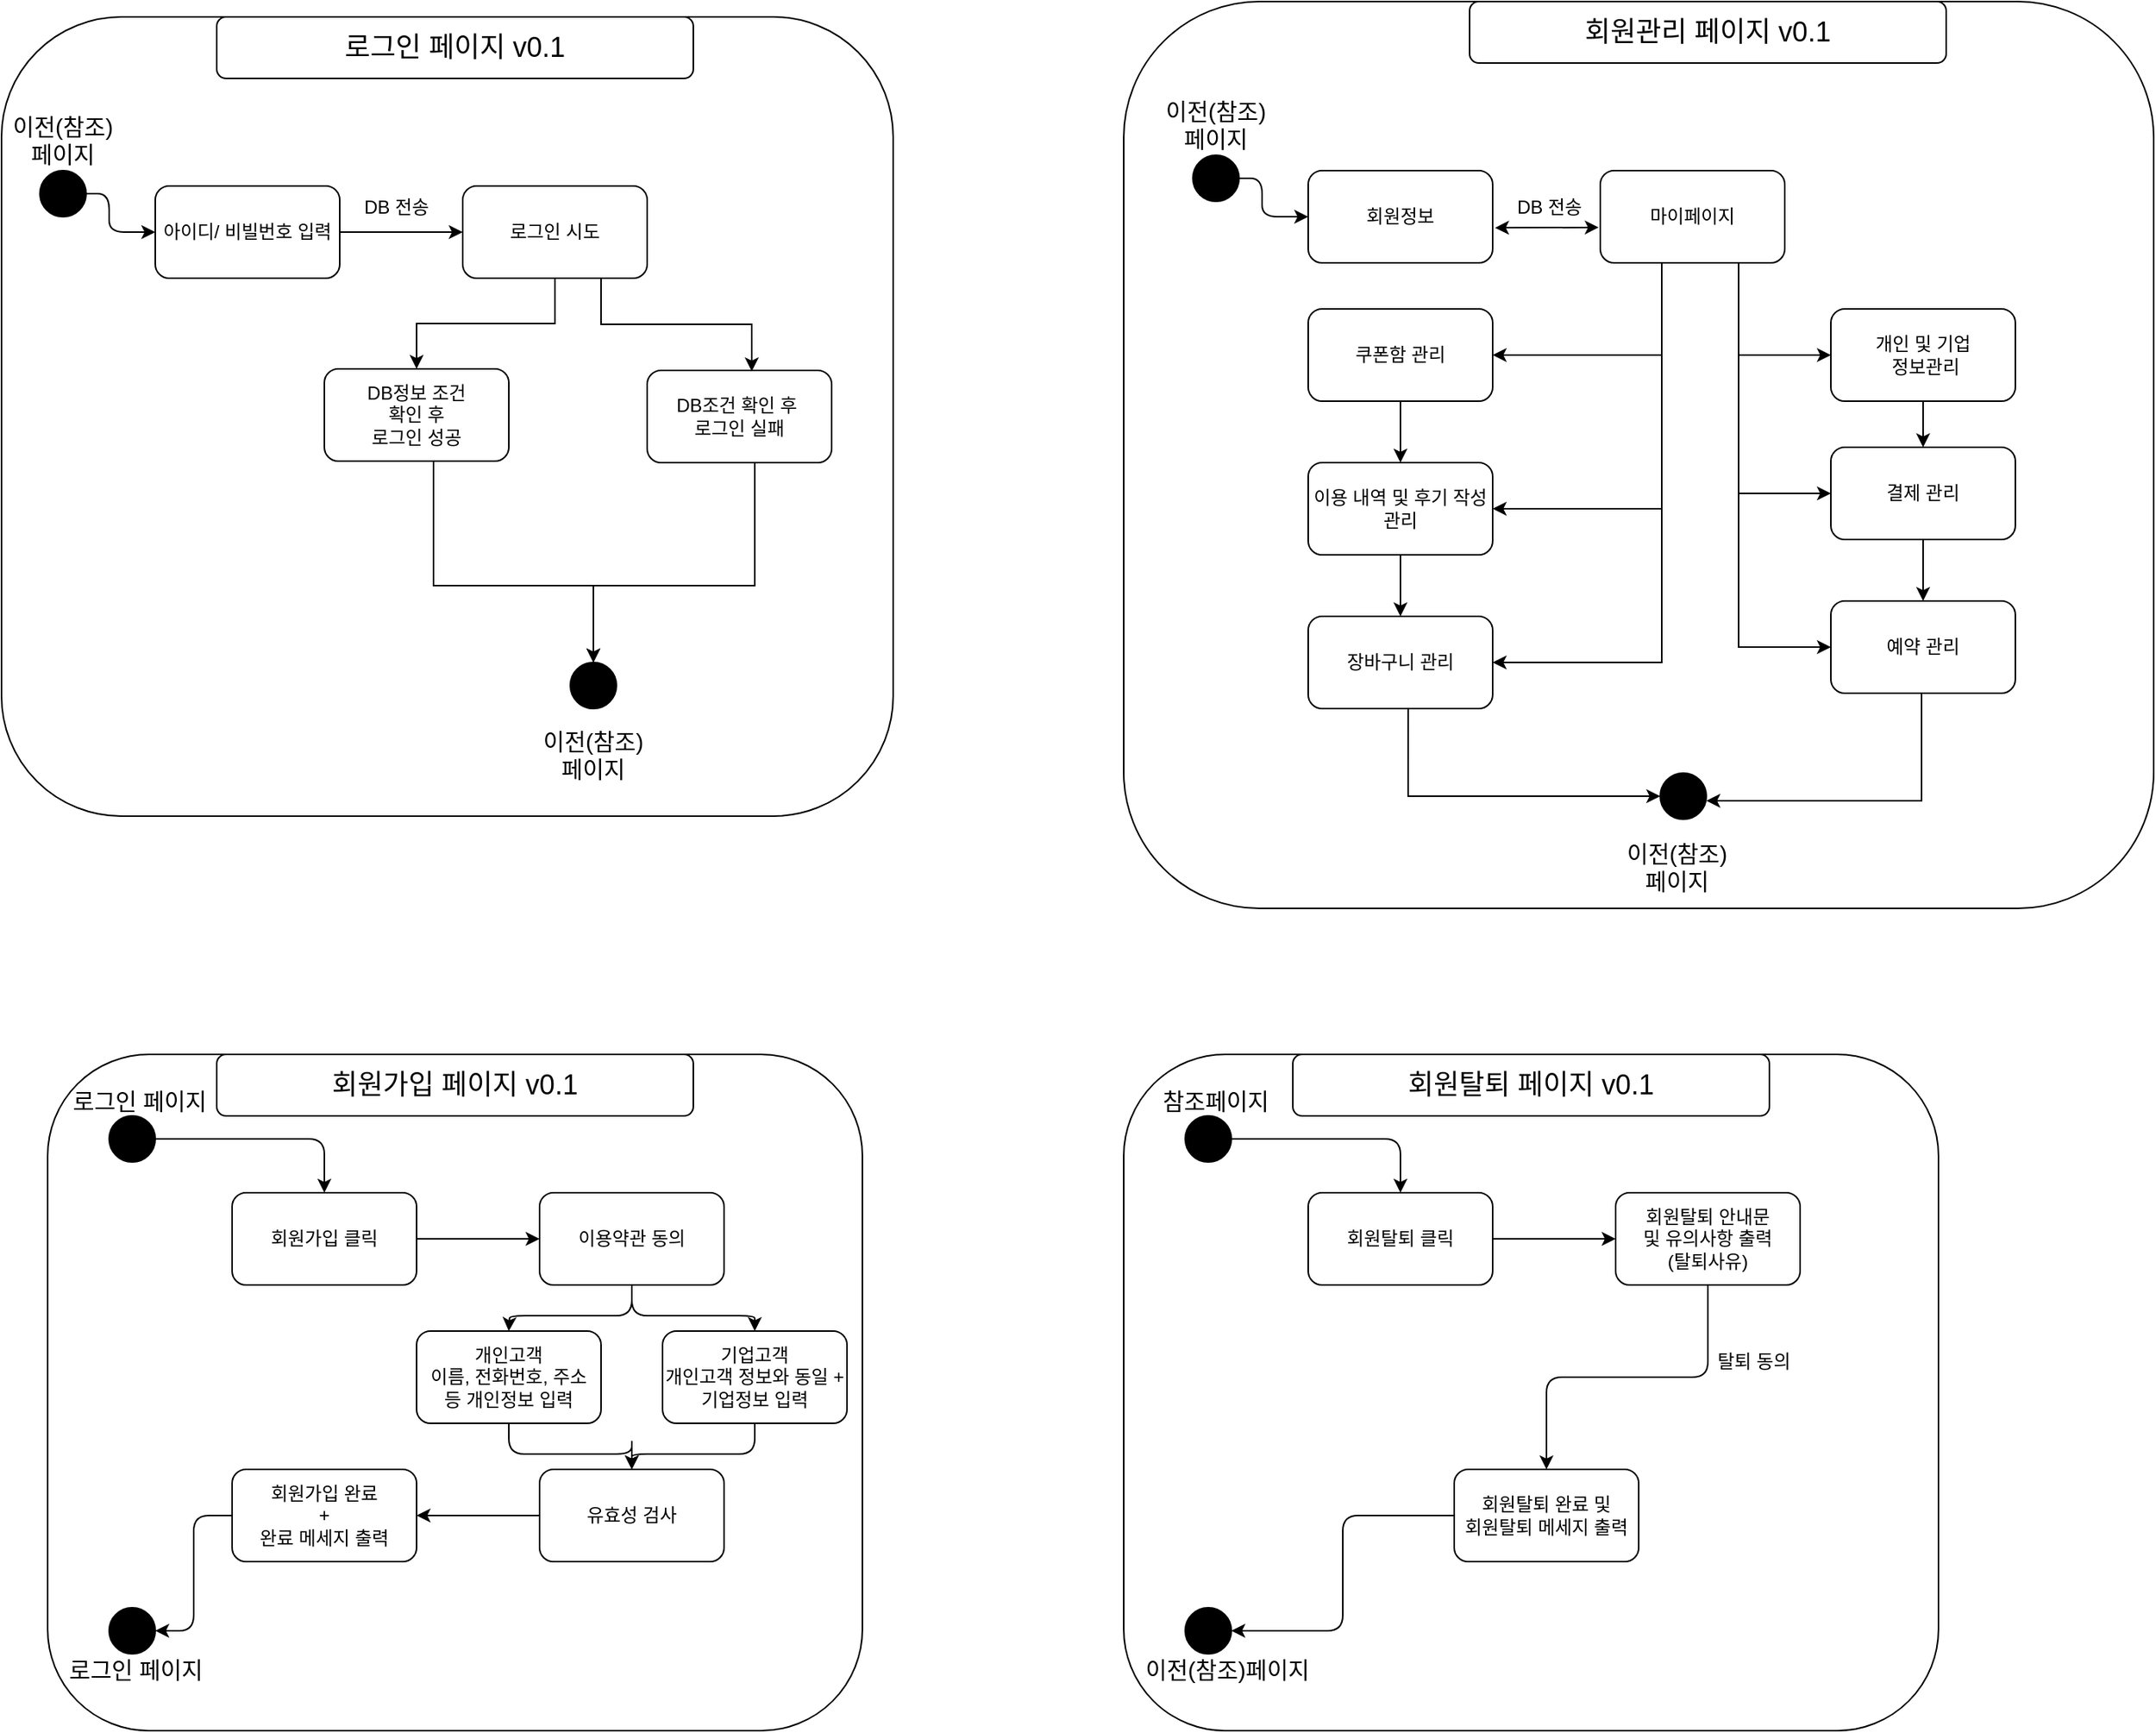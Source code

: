 <mxfile version="14.7.0" type="device"><diagram id="prtHgNgQTEPvFCAcTncT" name="Page-1"><mxGraphModel dx="1422" dy="794" grid="1" gridSize="10" guides="1" tooltips="1" connect="1" arrows="1" fold="1" page="1" pageScale="1" pageWidth="827" pageHeight="1169" math="0" shadow="0"><root><mxCell id="0"/><mxCell id="1" parent="0"/><mxCell id="Vm51hOt__rkrwcAjc-j6-22" value="" style="whiteSpace=wrap;html=1;rounded=1;" parent="1" vertex="1"><mxGeometry x="165" y="705" width="530" height="440" as="geometry"/></mxCell><mxCell id="Vm51hOt__rkrwcAjc-j6-23" value="" style="edgeStyle=orthogonalEdgeStyle;orthogonalLoop=1;jettySize=auto;html=1;" parent="1" source="Vm51hOt__rkrwcAjc-j6-24" target="Vm51hOt__rkrwcAjc-j6-27" edge="1"><mxGeometry relative="1" as="geometry"/></mxCell><mxCell id="Vm51hOt__rkrwcAjc-j6-24" value="" style="ellipse;whiteSpace=wrap;html=1;aspect=fixed;rounded=1;fillColor=#000000;" parent="1" vertex="1"><mxGeometry x="205" y="745" width="30" height="30" as="geometry"/></mxCell><mxCell id="Vm51hOt__rkrwcAjc-j6-25" value="&lt;span style=&quot;font-size: 15px&quot;&gt;로그인 페이지&lt;/span&gt;" style="text;html=1;strokeColor=none;fillColor=none;align=center;verticalAlign=middle;whiteSpace=wrap;rounded=1;" parent="1" vertex="1"><mxGeometry x="155" y="725" width="140" height="20" as="geometry"/></mxCell><mxCell id="Vm51hOt__rkrwcAjc-j6-26" value="" style="edgeStyle=orthogonalEdgeStyle;orthogonalLoop=1;jettySize=auto;html=1;" parent="1" source="Vm51hOt__rkrwcAjc-j6-27" target="Vm51hOt__rkrwcAjc-j6-29" edge="1"><mxGeometry relative="1" as="geometry"/></mxCell><mxCell id="Vm51hOt__rkrwcAjc-j6-27" value="회원가입 클릭" style="whiteSpace=wrap;html=1;rounded=1;" parent="1" vertex="1"><mxGeometry x="285" y="795" width="120" height="60" as="geometry"/></mxCell><mxCell id="Vm51hOt__rkrwcAjc-j6-42" value="" style="edgeStyle=orthogonalEdgeStyle;orthogonalLoop=1;jettySize=auto;html=1;exitX=0.5;exitY=1;exitDx=0;exitDy=0;" parent="1" source="Vm51hOt__rkrwcAjc-j6-29" edge="1"><mxGeometry relative="1" as="geometry"><mxPoint x="465" y="885" as="targetPoint"/><Array as="points"/></mxGeometry></mxCell><mxCell id="Vm51hOt__rkrwcAjc-j6-29" value="이용약관 동의" style="whiteSpace=wrap;html=1;rounded=1;" parent="1" vertex="1"><mxGeometry x="485" y="795" width="120" height="60" as="geometry"/></mxCell><mxCell id="Vm51hOt__rkrwcAjc-j6-38" value="" style="ellipse;whiteSpace=wrap;html=1;aspect=fixed;rounded=1;fillColor=#000000;" parent="1" vertex="1"><mxGeometry x="205" y="1065" width="30" height="30" as="geometry"/></mxCell><mxCell id="Vm51hOt__rkrwcAjc-j6-39" value="&lt;span style=&quot;font-size: 15px&quot;&gt;로그인 페이지&lt;/span&gt;" style="text;html=1;strokeColor=none;fillColor=none;align=center;verticalAlign=middle;whiteSpace=wrap;rounded=1;" parent="1" vertex="1"><mxGeometry x="170" y="1095" width="105" height="20" as="geometry"/></mxCell><mxCell id="Vm51hOt__rkrwcAjc-j6-40" value="&lt;font style=&quot;font-size: 18px&quot;&gt;회원가입 페이지 v0.1&lt;/font&gt;" style="whiteSpace=wrap;html=1;align=center;rounded=1;" parent="1" vertex="1"><mxGeometry x="275" y="705" width="310" height="40" as="geometry"/></mxCell><mxCell id="Vm51hOt__rkrwcAjc-j6-44" value="" style="edgeStyle=orthogonalEdgeStyle;orthogonalLoop=1;jettySize=auto;html=1;" parent="1" source="Vm51hOt__rkrwcAjc-j6-41" target="Vm51hOt__rkrwcAjc-j6-43" edge="1"><mxGeometry relative="1" as="geometry"/></mxCell><mxCell id="Vm51hOt__rkrwcAjc-j6-41" value="유효성 검사" style="whiteSpace=wrap;html=1;rounded=1;" parent="1" vertex="1"><mxGeometry x="485" y="975" width="120" height="60" as="geometry"/></mxCell><mxCell id="Vm51hOt__rkrwcAjc-j6-46" value="" style="edgeStyle=orthogonalEdgeStyle;orthogonalLoop=1;jettySize=auto;html=1;entryX=1;entryY=0.5;entryDx=0;entryDy=0;" parent="1" source="Vm51hOt__rkrwcAjc-j6-43" target="Vm51hOt__rkrwcAjc-j6-38" edge="1"><mxGeometry relative="1" as="geometry"><mxPoint x="345" y="1085.0" as="targetPoint"/></mxGeometry></mxCell><mxCell id="Vm51hOt__rkrwcAjc-j6-43" value="회원가입 완료&lt;br&gt;+&lt;br&gt;완료 메세지 출력" style="whiteSpace=wrap;html=1;rounded=1;" parent="1" vertex="1"><mxGeometry x="285" y="975" width="120" height="60" as="geometry"/></mxCell><mxCell id="-aUFWmRA8fnHB1Qcy1l5-1" value="개인고객&lt;br&gt;이름, 전화번호, 주소&lt;br&gt;등 개인정보 입력" style="whiteSpace=wrap;html=1;rounded=1;" parent="1" vertex="1"><mxGeometry x="405" y="885" width="120" height="60" as="geometry"/></mxCell><mxCell id="-aUFWmRA8fnHB1Qcy1l5-2" value="기업고객&lt;br&gt;개인고객 정보와 동일 +&lt;br&gt;기업정보 입력" style="whiteSpace=wrap;html=1;rounded=1;" parent="1" vertex="1"><mxGeometry x="565" y="885" width="120" height="60" as="geometry"/></mxCell><mxCell id="-aUFWmRA8fnHB1Qcy1l5-3" value="" style="edgeStyle=orthogonalEdgeStyle;orthogonalLoop=1;jettySize=auto;html=1;exitX=0.5;exitY=1;exitDx=0;exitDy=0;exitPerimeter=0;entryX=0.5;entryY=0;entryDx=0;entryDy=0;" parent="1" source="Vm51hOt__rkrwcAjc-j6-29" target="-aUFWmRA8fnHB1Qcy1l5-2" edge="1"><mxGeometry relative="1" as="geometry"><mxPoint x="555" y="865" as="sourcePoint"/><mxPoint x="475" y="895" as="targetPoint"/><Array as="points"/></mxGeometry></mxCell><mxCell id="-aUFWmRA8fnHB1Qcy1l5-4" value="" style="edgeStyle=orthogonalEdgeStyle;orthogonalLoop=1;jettySize=auto;html=1;exitX=0.5;exitY=1;exitDx=0;exitDy=0;" parent="1" source="-aUFWmRA8fnHB1Qcy1l5-1" edge="1"><mxGeometry relative="1" as="geometry"><mxPoint x="555" y="865" as="sourcePoint"/><mxPoint x="545" y="975" as="targetPoint"/><Array as="points"/></mxGeometry></mxCell><mxCell id="-aUFWmRA8fnHB1Qcy1l5-7" value="" style="edgeStyle=orthogonalEdgeStyle;orthogonalLoop=1;jettySize=auto;html=1;exitX=0.5;exitY=1;exitDx=0;exitDy=0;entryX=0.5;entryY=0;entryDx=0;entryDy=0;" parent="1" source="-aUFWmRA8fnHB1Qcy1l5-2" target="Vm51hOt__rkrwcAjc-j6-41" edge="1"><mxGeometry relative="1" as="geometry"><mxPoint x="475" y="955" as="sourcePoint"/><mxPoint x="555" y="985" as="targetPoint"/><Array as="points"/></mxGeometry></mxCell><mxCell id="Wr7hwk44ILGQTWuSZrYV-18" value="" style="whiteSpace=wrap;html=1;rounded=1;" parent="1" vertex="1"><mxGeometry x="135" y="30" width="580" height="520" as="geometry"/></mxCell><mxCell id="Wr7hwk44ILGQTWuSZrYV-19" value="" style="edgeStyle=orthogonalEdgeStyle;orthogonalLoop=1;jettySize=auto;html=1;" parent="1" source="Wr7hwk44ILGQTWuSZrYV-20" target="Wr7hwk44ILGQTWuSZrYV-23" edge="1"><mxGeometry relative="1" as="geometry"><Array as="points"><mxPoint x="205" y="145"/><mxPoint x="205" y="170"/></Array></mxGeometry></mxCell><mxCell id="Wr7hwk44ILGQTWuSZrYV-20" value="" style="ellipse;whiteSpace=wrap;html=1;aspect=fixed;rounded=1;fillColor=#000000;" parent="1" vertex="1"><mxGeometry x="160" y="130" width="30" height="30" as="geometry"/></mxCell><mxCell id="Wr7hwk44ILGQTWuSZrYV-21" value="&lt;span style=&quot;font-size: 15px&quot;&gt;이전(참조)페이지&lt;/span&gt;" style="text;html=1;strokeColor=none;fillColor=none;align=center;verticalAlign=middle;whiteSpace=wrap;rounded=1;" parent="1" vertex="1"><mxGeometry x="135" y="100" width="80" height="20" as="geometry"/></mxCell><mxCell id="Wr7hwk44ILGQTWuSZrYV-22" value="" style="edgeStyle=orthogonalEdgeStyle;orthogonalLoop=1;jettySize=auto;html=1;" parent="1" source="Wr7hwk44ILGQTWuSZrYV-23" target="Wr7hwk44ILGQTWuSZrYV-25" edge="1"><mxGeometry relative="1" as="geometry"/></mxCell><mxCell id="Wr7hwk44ILGQTWuSZrYV-23" value="아이디/ 비빌번호 입력" style="whiteSpace=wrap;html=1;rounded=1;" parent="1" vertex="1"><mxGeometry x="235" y="140" width="120" height="60" as="geometry"/></mxCell><mxCell id="Wr7hwk44ILGQTWuSZrYV-24" value="" style="edgeStyle=orthogonalEdgeStyle;rounded=0;orthogonalLoop=1;jettySize=auto;html=1;" parent="1" source="Wr7hwk44ILGQTWuSZrYV-25" target="Wr7hwk44ILGQTWuSZrYV-26" edge="1"><mxGeometry relative="1" as="geometry"/></mxCell><mxCell id="Wr7hwk44ILGQTWuSZrYV-25" value="로그인 시도" style="whiteSpace=wrap;html=1;rounded=1;" parent="1" vertex="1"><mxGeometry x="435" y="140" width="120" height="60" as="geometry"/></mxCell><mxCell id="Wr7hwk44ILGQTWuSZrYV-26" value="DB정보 조건 &lt;br&gt;확인 후&lt;br&gt;로그인 성공" style="whiteSpace=wrap;html=1;rounded=1;" parent="1" vertex="1"><mxGeometry x="345" y="259" width="120" height="60" as="geometry"/></mxCell><mxCell id="Wr7hwk44ILGQTWuSZrYV-27" value="DB조건 확인 후&amp;nbsp;&lt;br&gt;로그인 실패" style="whiteSpace=wrap;html=1;rounded=1;" parent="1" vertex="1"><mxGeometry x="555" y="260" width="120" height="60" as="geometry"/></mxCell><mxCell id="Wr7hwk44ILGQTWuSZrYV-28" value="" style="ellipse;whiteSpace=wrap;html=1;aspect=fixed;rounded=1;fillColor=#000000;" parent="1" vertex="1"><mxGeometry x="505" y="450" width="30" height="30" as="geometry"/></mxCell><mxCell id="Wr7hwk44ILGQTWuSZrYV-29" value="&lt;span style=&quot;font-size: 15px&quot;&gt;이전(참조)페이지&lt;/span&gt;" style="text;html=1;strokeColor=none;fillColor=none;align=center;verticalAlign=middle;whiteSpace=wrap;rounded=1;" parent="1" vertex="1"><mxGeometry x="480" y="500" width="80" height="20" as="geometry"/></mxCell><mxCell id="Wr7hwk44ILGQTWuSZrYV-30" value="&lt;span style=&quot;font-size: 18px&quot;&gt;로그인 페이지 v0.1&lt;/span&gt;" style="whiteSpace=wrap;html=1;align=center;rounded=1;" parent="1" vertex="1"><mxGeometry x="275" y="30" width="310" height="40" as="geometry"/></mxCell><mxCell id="Wr7hwk44ILGQTWuSZrYV-31" value="" style="edgeStyle=orthogonalEdgeStyle;rounded=0;orthogonalLoop=1;jettySize=auto;html=1;exitX=0.75;exitY=1;exitDx=0;exitDy=0;entryX=0.567;entryY=0.01;entryDx=0;entryDy=0;entryPerimeter=0;" parent="1" source="Wr7hwk44ILGQTWuSZrYV-25" target="Wr7hwk44ILGQTWuSZrYV-27" edge="1"><mxGeometry relative="1" as="geometry"><mxPoint x="700" y="210" as="sourcePoint"/><mxPoint x="610" y="270" as="targetPoint"/></mxGeometry></mxCell><mxCell id="Wr7hwk44ILGQTWuSZrYV-32" value="" style="edgeStyle=orthogonalEdgeStyle;rounded=0;orthogonalLoop=1;jettySize=auto;html=1;" parent="1" source="Wr7hwk44ILGQTWuSZrYV-26" target="Wr7hwk44ILGQTWuSZrYV-28" edge="1"><mxGeometry relative="1" as="geometry"><mxPoint x="425" y="350" as="sourcePoint"/><mxPoint x="335" y="410" as="targetPoint"/><Array as="points"><mxPoint x="416" y="400"/><mxPoint x="520" y="400"/></Array></mxGeometry></mxCell><mxCell id="Wr7hwk44ILGQTWuSZrYV-33" value="" style="edgeStyle=orthogonalEdgeStyle;rounded=0;orthogonalLoop=1;jettySize=auto;html=1;entryX=0.5;entryY=0;entryDx=0;entryDy=0;" parent="1" target="Wr7hwk44ILGQTWuSZrYV-28" edge="1"><mxGeometry relative="1" as="geometry"><mxPoint x="625" y="320" as="sourcePoint"/><mxPoint x="729" y="450" as="targetPoint"/><Array as="points"><mxPoint x="625" y="400"/><mxPoint x="520" y="400"/></Array></mxGeometry></mxCell><mxCell id="Wr7hwk44ILGQTWuSZrYV-34" value="DB 전송" style="text;strokeColor=none;fillColor=none;align=left;verticalAlign=top;spacingLeft=4;spacingRight=4;overflow=hidden;rotatable=0;points=[[0,0.5],[1,0.5]];portConstraint=eastwest;" parent="1" vertex="1"><mxGeometry x="365" y="140" width="60" height="26" as="geometry"/></mxCell><mxCell id="CmoXtSVAXcztvMjFdNhk-1" value="" style="whiteSpace=wrap;html=1;rounded=1;" parent="1" vertex="1"><mxGeometry x="865" y="705" width="530" height="440" as="geometry"/></mxCell><mxCell id="CmoXtSVAXcztvMjFdNhk-2" value="" style="edgeStyle=orthogonalEdgeStyle;orthogonalLoop=1;jettySize=auto;html=1;" parent="1" source="CmoXtSVAXcztvMjFdNhk-3" target="CmoXtSVAXcztvMjFdNhk-6" edge="1"><mxGeometry relative="1" as="geometry"/></mxCell><mxCell id="CmoXtSVAXcztvMjFdNhk-3" value="" style="ellipse;whiteSpace=wrap;html=1;aspect=fixed;rounded=1;fillColor=#000000;" parent="1" vertex="1"><mxGeometry x="905" y="745" width="30" height="30" as="geometry"/></mxCell><mxCell id="CmoXtSVAXcztvMjFdNhk-4" value="&lt;span style=&quot;font-size: 15px&quot;&gt;참조페이지&lt;/span&gt;" style="text;html=1;strokeColor=none;fillColor=none;align=center;verticalAlign=middle;whiteSpace=wrap;rounded=1;" parent="1" vertex="1"><mxGeometry x="855" y="725" width="140" height="20" as="geometry"/></mxCell><mxCell id="CmoXtSVAXcztvMjFdNhk-5" value="" style="edgeStyle=orthogonalEdgeStyle;orthogonalLoop=1;jettySize=auto;html=1;" parent="1" source="CmoXtSVAXcztvMjFdNhk-6" target="CmoXtSVAXcztvMjFdNhk-8" edge="1"><mxGeometry relative="1" as="geometry"/></mxCell><mxCell id="CmoXtSVAXcztvMjFdNhk-6" value="회원탈퇴 클릭" style="whiteSpace=wrap;html=1;rounded=1;" parent="1" vertex="1"><mxGeometry x="985" y="795" width="120" height="60" as="geometry"/></mxCell><mxCell id="CmoXtSVAXcztvMjFdNhk-8" value="회원탈퇴 안내문&lt;br&gt;및 유의사항 출력&lt;br&gt;(탈퇴사유)" style="whiteSpace=wrap;html=1;rounded=1;" parent="1" vertex="1"><mxGeometry x="1185" y="795" width="120" height="60" as="geometry"/></mxCell><mxCell id="CmoXtSVAXcztvMjFdNhk-9" value="" style="ellipse;whiteSpace=wrap;html=1;aspect=fixed;rounded=1;fillColor=#000000;" parent="1" vertex="1"><mxGeometry x="905" y="1065" width="30" height="30" as="geometry"/></mxCell><mxCell id="CmoXtSVAXcztvMjFdNhk-10" value="&lt;span style=&quot;font-size: 15px&quot;&gt;이전(참조)페이지&lt;/span&gt;" style="text;html=1;strokeColor=none;fillColor=none;align=center;verticalAlign=middle;whiteSpace=wrap;rounded=1;" parent="1" vertex="1"><mxGeometry x="870" y="1095" width="125" height="20" as="geometry"/></mxCell><mxCell id="CmoXtSVAXcztvMjFdNhk-11" value="&lt;font style=&quot;font-size: 18px&quot;&gt;회원탈퇴 페이지 v0.1&lt;/font&gt;" style="whiteSpace=wrap;html=1;align=center;rounded=1;" parent="1" vertex="1"><mxGeometry x="975" y="705" width="310" height="40" as="geometry"/></mxCell><mxCell id="CmoXtSVAXcztvMjFdNhk-13" value="회원탈퇴 완료 및&lt;br&gt;회원탈퇴 메세지 출력" style="whiteSpace=wrap;html=1;rounded=1;" parent="1" vertex="1"><mxGeometry x="1080" y="975" width="120" height="60" as="geometry"/></mxCell><mxCell id="CmoXtSVAXcztvMjFdNhk-14" value="" style="edgeStyle=orthogonalEdgeStyle;orthogonalLoop=1;jettySize=auto;html=1;entryX=1;entryY=0.5;entryDx=0;entryDy=0;exitX=0;exitY=0.5;exitDx=0;exitDy=0;" parent="1" source="CmoXtSVAXcztvMjFdNhk-13" target="CmoXtSVAXcztvMjFdNhk-9" edge="1"><mxGeometry relative="1" as="geometry"><mxPoint x="1045" y="1085.0" as="targetPoint"/><mxPoint x="995" y="1005" as="sourcePoint"/></mxGeometry></mxCell><mxCell id="CmoXtSVAXcztvMjFdNhk-19" value="" style="edgeStyle=orthogonalEdgeStyle;orthogonalLoop=1;jettySize=auto;html=1;exitX=0.5;exitY=1;exitDx=0;exitDy=0;entryX=0.5;entryY=0;entryDx=0;entryDy=0;" parent="1" source="CmoXtSVAXcztvMjFdNhk-8" target="CmoXtSVAXcztvMjFdNhk-13" edge="1"><mxGeometry relative="1" as="geometry"><mxPoint x="1165" y="945" as="sourcePoint"/><mxPoint x="1245" y="975" as="targetPoint"/><Array as="points"><mxPoint x="1245" y="915"/><mxPoint x="1140" y="915"/></Array></mxGeometry></mxCell><mxCell id="CmoXtSVAXcztvMjFdNhk-21" value="탈퇴 동의" style="text;html=1;strokeColor=none;fillColor=none;align=center;verticalAlign=middle;whiteSpace=wrap;rounded=0;" parent="1" vertex="1"><mxGeometry x="1245" y="895" width="60" height="20" as="geometry"/></mxCell><mxCell id="CmoXtSVAXcztvMjFdNhk-22" value="" style="whiteSpace=wrap;html=1;rounded=1;" parent="1" vertex="1"><mxGeometry x="865" y="20" width="670" height="590" as="geometry"/></mxCell><mxCell id="CmoXtSVAXcztvMjFdNhk-23" value="" style="edgeStyle=orthogonalEdgeStyle;orthogonalLoop=1;jettySize=auto;html=1;" parent="1" source="CmoXtSVAXcztvMjFdNhk-24" target="CmoXtSVAXcztvMjFdNhk-26" edge="1"><mxGeometry relative="1" as="geometry"><Array as="points"><mxPoint x="955" y="135"/><mxPoint x="955" y="160"/></Array></mxGeometry></mxCell><mxCell id="CmoXtSVAXcztvMjFdNhk-24" value="" style="ellipse;whiteSpace=wrap;html=1;aspect=fixed;rounded=1;fillColor=#000000;" parent="1" vertex="1"><mxGeometry x="910" y="120" width="30" height="30" as="geometry"/></mxCell><mxCell id="CmoXtSVAXcztvMjFdNhk-25" value="&lt;span style=&quot;font-size: 15px&quot;&gt;이전(참조)페이지&lt;/span&gt;" style="text;html=1;strokeColor=none;fillColor=none;align=center;verticalAlign=middle;whiteSpace=wrap;rounded=1;" parent="1" vertex="1"><mxGeometry x="885" y="90" width="80" height="20" as="geometry"/></mxCell><mxCell id="CmoXtSVAXcztvMjFdNhk-26" value="회원정보" style="whiteSpace=wrap;html=1;rounded=1;" parent="1" vertex="1"><mxGeometry x="985" y="130" width="120" height="60" as="geometry"/></mxCell><mxCell id="CmoXtSVAXcztvMjFdNhk-27" value="" style="edgeStyle=orthogonalEdgeStyle;rounded=0;orthogonalLoop=1;jettySize=auto;html=1;" parent="1" source="CmoXtSVAXcztvMjFdNhk-28" target="CmoXtSVAXcztvMjFdNhk-29" edge="1"><mxGeometry relative="1" as="geometry"><Array as="points"><mxPoint x="1215" y="250"/></Array></mxGeometry></mxCell><mxCell id="CmoXtSVAXcztvMjFdNhk-28" value="마이페이지" style="whiteSpace=wrap;html=1;rounded=1;" parent="1" vertex="1"><mxGeometry x="1175" y="130" width="120" height="60" as="geometry"/></mxCell><mxCell id="CmoXtSVAXcztvMjFdNhk-29" value="쿠폰함 관리" style="whiteSpace=wrap;html=1;rounded=1;" parent="1" vertex="1"><mxGeometry x="985" y="220" width="120" height="60" as="geometry"/></mxCell><mxCell id="CmoXtSVAXcztvMjFdNhk-30" value="이용 내역 및 후기 작성 관리" style="whiteSpace=wrap;html=1;rounded=1;" parent="1" vertex="1"><mxGeometry x="985" y="320" width="120" height="60" as="geometry"/></mxCell><mxCell id="CmoXtSVAXcztvMjFdNhk-31" value="" style="ellipse;whiteSpace=wrap;html=1;aspect=fixed;rounded=1;fillColor=#000000;" parent="1" vertex="1"><mxGeometry x="1214" y="522" width="30" height="30" as="geometry"/></mxCell><mxCell id="CmoXtSVAXcztvMjFdNhk-32" value="&lt;span style=&quot;font-size: 15px&quot;&gt;이전(참조)페이지&lt;/span&gt;" style="text;html=1;strokeColor=none;fillColor=none;align=center;verticalAlign=middle;whiteSpace=wrap;rounded=1;" parent="1" vertex="1"><mxGeometry x="1185" y="570" width="80" height="25" as="geometry"/></mxCell><mxCell id="CmoXtSVAXcztvMjFdNhk-33" value="&lt;span style=&quot;font-size: 18px&quot;&gt;회원관리 페이지 v0.1&lt;/span&gt;" style="whiteSpace=wrap;html=1;align=center;rounded=1;" parent="1" vertex="1"><mxGeometry x="1090" y="20" width="310" height="40" as="geometry"/></mxCell><mxCell id="CmoXtSVAXcztvMjFdNhk-34" value="DB 전송" style="text;strokeColor=none;fillColor=none;align=left;verticalAlign=top;spacingLeft=4;spacingRight=4;overflow=hidden;rotatable=0;points=[[0,0.5],[1,0.5]];portConstraint=eastwest;" parent="1" vertex="1"><mxGeometry x="1115" y="140" width="60" height="26" as="geometry"/></mxCell><mxCell id="CmoXtSVAXcztvMjFdNhk-35" value="" style="edgeStyle=orthogonalEdgeStyle;rounded=0;orthogonalLoop=1;jettySize=auto;html=1;" parent="1" source="CmoXtSVAXcztvMjFdNhk-36" target="CmoXtSVAXcztvMjFdNhk-39" edge="1"><mxGeometry relative="1" as="geometry"/></mxCell><mxCell id="CmoXtSVAXcztvMjFdNhk-36" value="개인 및 기업&lt;br&gt;&amp;nbsp;정보관리" style="whiteSpace=wrap;html=1;rounded=1;" parent="1" vertex="1"><mxGeometry x="1325" y="220" width="120" height="60" as="geometry"/></mxCell><mxCell id="CmoXtSVAXcztvMjFdNhk-37" value="" style="edgeStyle=orthogonalEdgeStyle;rounded=0;orthogonalLoop=1;jettySize=auto;html=1;entryX=0;entryY=0.5;entryDx=0;entryDy=0;" parent="1" target="CmoXtSVAXcztvMjFdNhk-36" edge="1"><mxGeometry relative="1" as="geometry"><mxPoint x="1265" y="190" as="sourcePoint"/><mxPoint x="1145" y="250" as="targetPoint"/><Array as="points"><mxPoint x="1265" y="250"/></Array></mxGeometry></mxCell><mxCell id="CmoXtSVAXcztvMjFdNhk-38" value="" style="edgeStyle=orthogonalEdgeStyle;rounded=0;orthogonalLoop=1;jettySize=auto;html=1;" parent="1" source="CmoXtSVAXcztvMjFdNhk-39" target="CmoXtSVAXcztvMjFdNhk-40" edge="1"><mxGeometry relative="1" as="geometry"/></mxCell><mxCell id="CmoXtSVAXcztvMjFdNhk-39" value="결제 관리" style="whiteSpace=wrap;html=1;rounded=1;" parent="1" vertex="1"><mxGeometry x="1325" y="310" width="120" height="60" as="geometry"/></mxCell><mxCell id="CmoXtSVAXcztvMjFdNhk-40" value="예약 관리" style="whiteSpace=wrap;html=1;rounded=1;" parent="1" vertex="1"><mxGeometry x="1325" y="410" width="120" height="60" as="geometry"/></mxCell><mxCell id="CmoXtSVAXcztvMjFdNhk-41" value="" style="edgeStyle=orthogonalEdgeStyle;rounded=0;orthogonalLoop=1;jettySize=auto;html=1;entryX=0;entryY=0.5;entryDx=0;entryDy=0;" parent="1" edge="1"><mxGeometry relative="1" as="geometry"><mxPoint x="1265" y="190" as="sourcePoint"/><mxPoint x="1325" y="340" as="targetPoint"/><Array as="points"><mxPoint x="1265" y="340"/></Array></mxGeometry></mxCell><mxCell id="CmoXtSVAXcztvMjFdNhk-42" value="" style="edgeStyle=orthogonalEdgeStyle;rounded=0;orthogonalLoop=1;jettySize=auto;html=1;entryX=0;entryY=0.5;entryDx=0;entryDy=0;" parent="1" edge="1"><mxGeometry relative="1" as="geometry"><mxPoint x="1265" y="190" as="sourcePoint"/><mxPoint x="1325" y="440" as="targetPoint"/><Array as="points"><mxPoint x="1265" y="440"/></Array></mxGeometry></mxCell><mxCell id="CmoXtSVAXcztvMjFdNhk-43" value="" style="edgeStyle=orthogonalEdgeStyle;rounded=0;orthogonalLoop=1;jettySize=auto;html=1;entryX=1;entryY=0.5;entryDx=0;entryDy=0;" parent="1" source="CmoXtSVAXcztvMjFdNhk-28" target="CmoXtSVAXcztvMjFdNhk-48" edge="1"><mxGeometry relative="1" as="geometry"><mxPoint x="1225" y="200" as="sourcePoint"/><mxPoint x="1105" y="360" as="targetPoint"/><Array as="points"><mxPoint x="1215" y="450"/></Array></mxGeometry></mxCell><mxCell id="CmoXtSVAXcztvMjFdNhk-44" value="" style="endArrow=classic;html=1;exitX=0.5;exitY=1;exitDx=0;exitDy=0;" parent="1" source="CmoXtSVAXcztvMjFdNhk-29" target="CmoXtSVAXcztvMjFdNhk-30" edge="1"><mxGeometry width="50" height="50" relative="1" as="geometry"><mxPoint x="1455" y="370" as="sourcePoint"/><mxPoint x="1505" y="320" as="targetPoint"/></mxGeometry></mxCell><mxCell id="CmoXtSVAXcztvMjFdNhk-45" value="" style="endArrow=classic;startArrow=classic;html=1;exitX=1.013;exitY=0.62;exitDx=0;exitDy=0;exitPerimeter=0;entryX=0.983;entryY=1.038;entryDx=0;entryDy=0;entryPerimeter=0;" parent="1" source="CmoXtSVAXcztvMjFdNhk-26" target="CmoXtSVAXcztvMjFdNhk-34" edge="1"><mxGeometry width="50" height="50" relative="1" as="geometry"><mxPoint x="1455" y="370" as="sourcePoint"/><mxPoint x="1175" y="168" as="targetPoint"/></mxGeometry></mxCell><mxCell id="CmoXtSVAXcztvMjFdNhk-46" value="" style="edgeStyle=orthogonalEdgeStyle;rounded=0;orthogonalLoop=1;jettySize=auto;html=1;entryX=0;entryY=0.5;entryDx=0;entryDy=0;exitX=0.542;exitY=1;exitDx=0;exitDy=0;exitPerimeter=0;" parent="1" source="CmoXtSVAXcztvMjFdNhk-48" target="CmoXtSVAXcztvMjFdNhk-31" edge="1"><mxGeometry relative="1" as="geometry"><mxPoint x="1050" y="400" as="sourcePoint"/><mxPoint x="940" y="570" as="targetPoint"/><Array as="points"><mxPoint x="1050" y="537"/></Array></mxGeometry></mxCell><mxCell id="CmoXtSVAXcztvMjFdNhk-47" value="" style="edgeStyle=orthogonalEdgeStyle;rounded=0;orthogonalLoop=1;jettySize=auto;html=1;" parent="1" edge="1"><mxGeometry relative="1" as="geometry"><mxPoint x="1384" y="470" as="sourcePoint"/><mxPoint x="1244" y="540" as="targetPoint"/><Array as="points"><mxPoint x="1384" y="540"/></Array></mxGeometry></mxCell><mxCell id="CmoXtSVAXcztvMjFdNhk-48" value="장바구니 관리" style="whiteSpace=wrap;html=1;rounded=1;" parent="1" vertex="1"><mxGeometry x="985" y="420" width="120" height="60" as="geometry"/></mxCell><mxCell id="CmoXtSVAXcztvMjFdNhk-49" value="" style="endArrow=classic;html=1;exitX=0.5;exitY=1;exitDx=0;exitDy=0;entryX=0.5;entryY=0;entryDx=0;entryDy=0;" parent="1" source="CmoXtSVAXcztvMjFdNhk-30" target="CmoXtSVAXcztvMjFdNhk-48" edge="1"><mxGeometry width="50" height="50" relative="1" as="geometry"><mxPoint x="1055" y="290" as="sourcePoint"/><mxPoint x="1055" y="330" as="targetPoint"/><Array as="points"/></mxGeometry></mxCell><mxCell id="CmoXtSVAXcztvMjFdNhk-51" value="" style="endArrow=classic;html=1;entryX=1;entryY=0.5;entryDx=0;entryDy=0;" parent="1" target="CmoXtSVAXcztvMjFdNhk-30" edge="1"><mxGeometry width="50" height="50" relative="1" as="geometry"><mxPoint x="1215" y="350" as="sourcePoint"/><mxPoint x="955" y="370" as="targetPoint"/></mxGeometry></mxCell></root></mxGraphModel></diagram></mxfile>